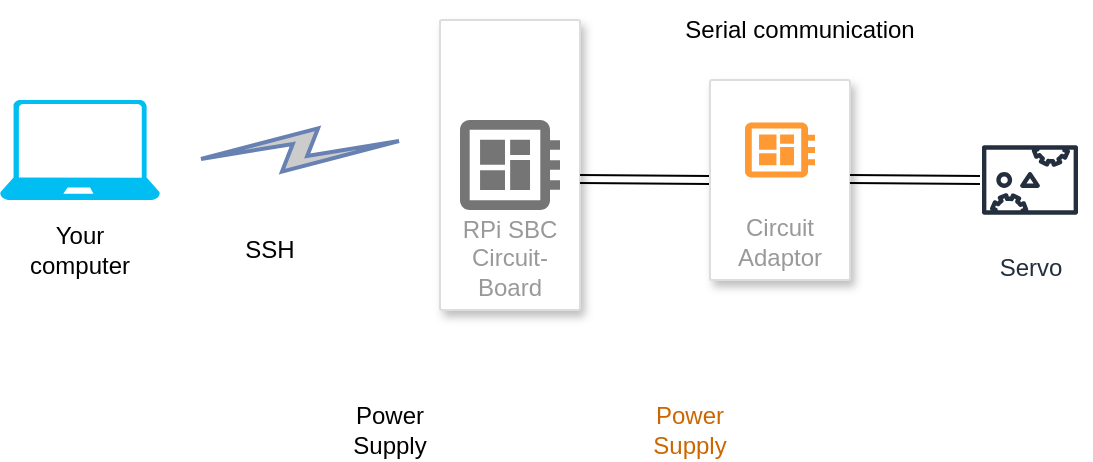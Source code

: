 <mxfile version="26.0.16">
  <diagram name="Page-1" id="ctC_YD43IhsMbheUWCj9">
    <mxGraphModel dx="1434" dy="746" grid="1" gridSize="10" guides="1" tooltips="1" connect="1" arrows="1" fold="1" page="1" pageScale="1" pageWidth="850" pageHeight="1100" math="0" shadow="0">
      <root>
        <mxCell id="0" />
        <mxCell id="1" parent="0" />
        <mxCell id="JlTV9KY6p3qoHs3ZNoCp-23" value="" style="group" vertex="1" connectable="0" parent="1">
          <mxGeometry x="65" y="100" width="545" height="230" as="geometry" />
        </mxCell>
        <mxCell id="JlTV9KY6p3qoHs3ZNoCp-20" value="Servo" style="sketch=0;outlineConnect=0;fontColor=#232F3E;gradientColor=none;strokeColor=#232F3E;fillColor=#ffffff;dashed=0;verticalLabelPosition=bottom;verticalAlign=top;align=center;html=1;fontSize=12;fontStyle=0;aspect=fixed;shape=mxgraph.aws4.resourceIcon;resIcon=mxgraph.aws4.servo;" vertex="1" parent="JlTV9KY6p3qoHs3ZNoCp-23">
          <mxGeometry x="485" y="60" width="60" height="60" as="geometry" />
        </mxCell>
        <mxCell id="JlTV9KY6p3qoHs3ZNoCp-17" value="" style="shape=image;html=1;verticalAlign=top;verticalLabelPosition=bottom;labelBackgroundColor=#ffffff;imageAspect=0;aspect=fixed;image=https://cdn1.iconfinder.com/data/icons/computer-hardware-glyphs-vol-1/52/computercable__cable__data__wire__datacable__usb__transfer-128.png;imageBackground=default;" vertex="1" parent="JlTV9KY6p3qoHs3ZNoCp-23">
          <mxGeometry x="335" y="128" width="78" height="78" as="geometry" />
        </mxCell>
        <mxCell id="JlTV9KY6p3qoHs3ZNoCp-10" value="" style="shape=image;html=1;verticalAlign=top;verticalLabelPosition=bottom;labelBackgroundColor=#ffffff;imageAspect=0;aspect=fixed;image=https://cdn1.iconfinder.com/data/icons/computer-hardware-glyphs-vol-1/52/computercable__cable__data__wire__datacable__usb__transfer-128.png" vertex="1" parent="JlTV9KY6p3qoHs3ZNoCp-23">
          <mxGeometry x="195" y="140" width="78" height="78" as="geometry" />
        </mxCell>
        <mxCell id="JlTV9KY6p3qoHs3ZNoCp-1" value="" style="verticalLabelPosition=bottom;html=1;verticalAlign=top;align=center;strokeColor=none;fillColor=#00BEF2;shape=mxgraph.azure.laptop;pointerEvents=1;" vertex="1" parent="JlTV9KY6p3qoHs3ZNoCp-23">
          <mxGeometry y="50" width="80" height="50" as="geometry" />
        </mxCell>
        <mxCell id="JlTV9KY6p3qoHs3ZNoCp-2" value="Your computer" style="text;html=1;align=center;verticalAlign=middle;whiteSpace=wrap;rounded=0;" vertex="1" parent="JlTV9KY6p3qoHs3ZNoCp-23">
          <mxGeometry x="10" y="110" width="60" height="30" as="geometry" />
        </mxCell>
        <mxCell id="JlTV9KY6p3qoHs3ZNoCp-3" value="" style="html=1;outlineConnect=0;fillColor=#CCCCCC;strokeColor=#6881B3;gradientColor=none;gradientDirection=north;strokeWidth=2;shape=mxgraph.networks.comm_link_edge;html=1;rounded=0;" edge="1" parent="JlTV9KY6p3qoHs3ZNoCp-23">
          <mxGeometry width="100" height="100" relative="1" as="geometry">
            <mxPoint x="95" y="80" as="sourcePoint" />
            <mxPoint x="205" y="70" as="targetPoint" />
          </mxGeometry>
        </mxCell>
        <mxCell id="JlTV9KY6p3qoHs3ZNoCp-4" value="SSH" style="text;html=1;align=center;verticalAlign=middle;whiteSpace=wrap;rounded=0;" vertex="1" parent="JlTV9KY6p3qoHs3ZNoCp-23">
          <mxGeometry x="105" y="110" width="60" height="30" as="geometry" />
        </mxCell>
        <mxCell id="JlTV9KY6p3qoHs3ZNoCp-9" value="" style="group" vertex="1" connectable="0" parent="JlTV9KY6p3qoHs3ZNoCp-23">
          <mxGeometry x="205" y="10" width="85" height="145" as="geometry" />
        </mxCell>
        <mxCell id="JlTV9KY6p3qoHs3ZNoCp-7" value="RPi SBC Circuit-Board" style="strokeColor=#dddddd;shadow=1;strokeWidth=1;rounded=1;absoluteArcSize=1;arcSize=2;labelPosition=center;verticalLabelPosition=middle;align=center;verticalAlign=bottom;spacingLeft=0;fontColor=#999999;fontSize=12;whiteSpace=wrap;spacingBottom=2;html=1;container=0;" vertex="1" parent="JlTV9KY6p3qoHs3ZNoCp-9">
          <mxGeometry x="15" width="70" height="145" as="geometry" />
        </mxCell>
        <mxCell id="JlTV9KY6p3qoHs3ZNoCp-8" value="" style="sketch=0;dashed=0;connectable=0;html=1;fillColor=#757575;strokeColor=none;shape=mxgraph.gcp2.circuit_board;part=1;container=0;" vertex="1" parent="JlTV9KY6p3qoHs3ZNoCp-9">
          <mxGeometry x="25" y="50" width="50" height="45" as="geometry">
            <mxPoint x="-25" y="12.5" as="offset" />
          </mxGeometry>
        </mxCell>
        <mxCell id="JlTV9KY6p3qoHs3ZNoCp-5" value="" style="shape=image;html=1;verticalAlign=top;verticalLabelPosition=bottom;labelBackgroundColor=#ffffff;imageAspect=0;aspect=fixed;image=https://cdn1.iconfinder.com/data/icons/fruit-136/64/Fruit_iconfree_Filled_Outline_raspberry-healthy-organic-food-fruit_icon-128.png" vertex="1" parent="JlTV9KY6p3qoHs3ZNoCp-9">
          <mxGeometry x="30" y="10" width="40" height="40" as="geometry" />
        </mxCell>
        <mxCell id="JlTV9KY6p3qoHs3ZNoCp-11" value="Power Supply" style="text;html=1;align=center;verticalAlign=middle;whiteSpace=wrap;rounded=0;" vertex="1" parent="JlTV9KY6p3qoHs3ZNoCp-23">
          <mxGeometry x="165" y="200" width="60" height="30" as="geometry" />
        </mxCell>
        <mxCell id="JlTV9KY6p3qoHs3ZNoCp-15" value="" style="shape=link;html=1;rounded=0;" edge="1" parent="JlTV9KY6p3qoHs3ZNoCp-23">
          <mxGeometry width="100" relative="1" as="geometry">
            <mxPoint x="290" y="89.5" as="sourcePoint" />
            <mxPoint x="355" y="90" as="targetPoint" />
          </mxGeometry>
        </mxCell>
        <mxCell id="JlTV9KY6p3qoHs3ZNoCp-16" value="" style="group" vertex="1" connectable="0" parent="JlTV9KY6p3qoHs3ZNoCp-23">
          <mxGeometry x="347.5" y="40" width="77.5" height="100" as="geometry" />
        </mxCell>
        <mxCell id="JlTV9KY6p3qoHs3ZNoCp-12" value="Circuit Adaptor" style="strokeColor=#dddddd;shadow=1;strokeWidth=1;rounded=1;absoluteArcSize=1;arcSize=2;labelPosition=center;verticalLabelPosition=middle;align=center;verticalAlign=bottom;spacingLeft=0;fontColor=#999999;fontSize=12;whiteSpace=wrap;spacingBottom=2;html=1;container=0;" vertex="1" parent="JlTV9KY6p3qoHs3ZNoCp-16">
          <mxGeometry x="7.5" width="70" height="100" as="geometry" />
        </mxCell>
        <mxCell id="JlTV9KY6p3qoHs3ZNoCp-13" value="" style="sketch=0;dashed=0;connectable=0;html=1;fillColor=#FF9933;strokeColor=#d79b00;shape=mxgraph.gcp2.circuit_board;part=1;" vertex="1" parent="JlTV9KY6p3qoHs3ZNoCp-16">
          <mxGeometry x="25" y="21.25" width="35" height="27.5" as="geometry">
            <mxPoint x="-25" y="12.5" as="offset" />
          </mxGeometry>
        </mxCell>
        <mxCell id="JlTV9KY6p3qoHs3ZNoCp-18" value="&lt;span style=&quot;color: rgb(204, 102, 0);&quot;&gt;Power Supply&lt;/span&gt;" style="text;html=1;align=center;verticalAlign=middle;whiteSpace=wrap;rounded=0;" vertex="1" parent="JlTV9KY6p3qoHs3ZNoCp-23">
          <mxGeometry x="315" y="200" width="60" height="30" as="geometry" />
        </mxCell>
        <mxCell id="JlTV9KY6p3qoHs3ZNoCp-21" value="" style="shape=link;html=1;rounded=0;" edge="1" parent="JlTV9KY6p3qoHs3ZNoCp-23">
          <mxGeometry width="100" relative="1" as="geometry">
            <mxPoint x="425" y="89.5" as="sourcePoint" />
            <mxPoint x="490" y="90" as="targetPoint" />
          </mxGeometry>
        </mxCell>
        <mxCell id="JlTV9KY6p3qoHs3ZNoCp-22" value="Serial communication" style="text;html=1;align=center;verticalAlign=middle;whiteSpace=wrap;rounded=0;" vertex="1" parent="JlTV9KY6p3qoHs3ZNoCp-23">
          <mxGeometry x="325" width="150" height="30" as="geometry" />
        </mxCell>
      </root>
    </mxGraphModel>
  </diagram>
</mxfile>
